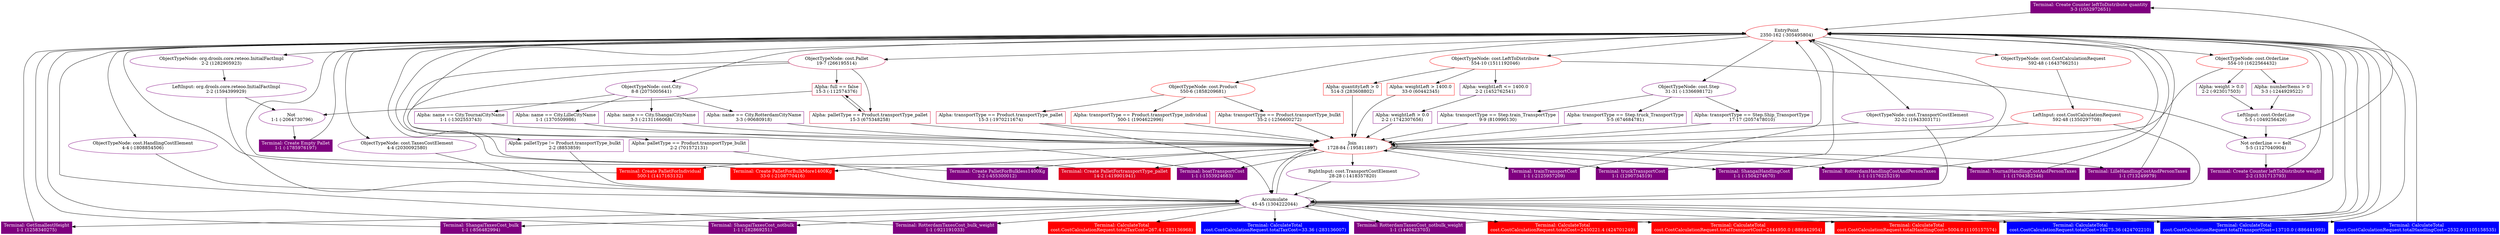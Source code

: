strict digraph G {
  1052972651 [ label="Terminal: Create Counter leftToDistribute quantity
3-3 (1052972651)" fillcolor="#7F007F" color="#7F007F" style="filled" fontcolor="white" shape="rectangle" ];
  1127040904 [ label="Not orderLine == $elt
5-5 (1127040904)" fillcolor="white" color="#7F007F" style="filled" fontcolor="black" shape="oval" ];
  1511192046 [ label="ObjectTypeNode: cost.LeftToDistribute
554-10 (1511192046)" fillcolor="white" color="#FA0004" style="filled" fontcolor="black" shape="oval" ];
  -305495804 [ label="EntryPoint
2350-162 (-305495804)" fillcolor="white" color="#EE0010" style="filled" fontcolor="black" shape="oval" ];
  -1049256426 [ label="LeftInput: cost.OrderLine
5-5 (-1049256426)" fillcolor="white" color="#7F007F" style="filled" fontcolor="black" shape="oval" ];
  -1244929522 [ label="Alpha: numberItems > 0
3-3 (-1244929522)" fillcolor="white" color="#7F007F" style="filled" fontcolor="black" shape="rectangle" ];
  1622564432 [ label="ObjectTypeNode: cost.OrderLine
554-10 (1622564432)" fillcolor="white" color="#FA0004" style="filled" fontcolor="black" shape="oval" ];
  1531713793 [ label="Terminal: Create Counter leftToDistribute weight
2-2 (1531713793)" fillcolor="#7F007F" color="#7F007F" style="filled" fontcolor="white" shape="rectangle" ];
  -923017503 [ label="Alpha: weight > 0.0
2-2 (-923017503)" fillcolor="white" color="#7F007F" style="filled" fontcolor="black" shape="rectangle" ];
  1417163132 [ label="Terminal: Create PalletForIndividual
500-1 (1417163132)" fillcolor="#FE0000" color="#FE0000" style="filled" fontcolor="white" shape="rectangle" ];
  -195811897 [ label="Join
1728-84 (-195811897)" fillcolor="white" color="#F3000B" style="filled" fontcolor="black" shape="oval" ];
  283608802 [ label="Alpha: quantityLeft > 0
514-3 (283608802)" fillcolor="white" color="#FD0001" style="filled" fontcolor="black" shape="rectangle" ];
  1904622996 [ label="Alpha: transportType == Product.transportType_individual
500-1 (1904622996)" fillcolor="white" color="#FE0000" style="filled" fontcolor="black" shape="rectangle" ];
  1858209681 [ label="ObjectTypeNode: cost.Product
550-6 (1858209681)" fillcolor="white" color="#FC0002" style="filled" fontcolor="black" shape="oval" ];
  1350297708 [ label="LeftInput: cost.CostCalculationRequest
592-48 (1350297708)" fillcolor="white" color="#EB0013" style="filled" fontcolor="black" shape="oval" ];
  -1643766251 [ label="ObjectTypeNode: cost.CostCalculationRequest
592-48 (-1643766251)" fillcolor="white" color="#EB0013" style="filled" fontcolor="black" shape="oval" ];
  -2108770416 [ label="Terminal: Create PalletForBulkMore1400Kg
33-0 (-2108770416)" fillcolor="#FF0000" color="#FF0000" style="filled" fontcolor="white" shape="rectangle" ];
  60442345 [ label="Alpha: weightLeft > 1400.0
33-0 (60442345)" fillcolor="white" color="#FF0000" style="filled" fontcolor="black" shape="rectangle" ];
  -1256600272 [ label="Alpha: transportType == Product.transportType_bulkt
35-2 (-1256600272)" fillcolor="white" color="#F1000D" style="filled" fontcolor="black" shape="rectangle" ];
  -455300012 [ label="Terminal: Create PalletForBulkless1400Kg
2-2 (-455300012)" fillcolor="#7F007F" color="#7F007F" style="filled" fontcolor="white" shape="rectangle" ];
  -1742307656 [ label="Alpha: weightLeft > 0.0
2-2 (-1742307656)" fillcolor="white" color="#7F007F" style="filled" fontcolor="black" shape="rectangle" ];
  1452762541 [ label="Alpha: weightLeft <= 1400.0
2-2 (1452762541)" fillcolor="white" color="#7F007F" style="filled" fontcolor="black" shape="rectangle" ];
  -1785976197 [ label="Terminal: Create Empty Pallet
1-1 (-1785976197)" fillcolor="#7F007F" color="#7F007F" style="filled" fontcolor="white" shape="rectangle" ];
  -2064730796 [ label="Not 
1-1 (-2064730796)" fillcolor="white" color="#7F007F" style="filled" fontcolor="black" shape="oval" ];
  -112574376 [ label="Alpha: full == false
15-3 (-112574376)" fillcolor="white" color="#D4002A" style="filled" fontcolor="black" shape="rectangle" ];
  675348258 [ label="Alpha: palletType == Product.transportType_pallet
15-3 (675348258)" fillcolor="white" color="#D4002A" style="filled" fontcolor="black" shape="rectangle" ];
  266195514 [ label="ObjectTypeNode: cost.Pallet
19-7 (266195514)" fillcolor="white" color="#BA0044" style="filled" fontcolor="black" shape="oval" ];
  1594399929 [ label="LeftInput: org.drools.core.reteoo.InitialFactImpl
2-2 (1594399929)" fillcolor="white" color="#7F007F" style="filled" fontcolor="black" shape="oval" ];
  1282905923 [ label="ObjectTypeNode: org.drools.core.reteoo.InitialFactImpl
2-2 (1282905923)" fillcolor="white" color="#7F007F" style="filled" fontcolor="black" shape="oval" ];
  -419901941 [ label="Terminal: Create PalletFortransportType_pallet
14-2 (-419901941)" fillcolor="#DF001F" color="#DF001F" style="filled" fontcolor="white" shape="rectangle" ];
  -1970211674 [ label="Alpha: transportType == Product.transportType_pallet
15-3 (-1970211674)" fillcolor="white" color="#D4002A" style="filled" fontcolor="black" shape="rectangle" ];
  1258340275 [ label="Terminal: GetSmallestHeight
1-1 (1258340275)" fillcolor="#7F007F" color="#7F007F" style="filled" fontcolor="white" shape="rectangle" ];
  1304222044 [ label="Accumulate
45-45 (1304222044)" fillcolor="white" color="#7F007F" style="filled" fontcolor="black" shape="oval" ];
  -1553924683 [ label="Terminal: boatTransportCost
1-1 (-1553924683)" fillcolor="#7F007F" color="#7F007F" style="filled" fontcolor="white" shape="rectangle" ];
  2057478010 [ label="Alpha: transportType == Step.Ship_TransportType
17-17 (2057478010)" fillcolor="white" color="#7F007F" style="filled" fontcolor="black" shape="rectangle" ];
  -1336698172 [ label="ObjectTypeNode: cost.Step
31-31 (-1336698172)" fillcolor="white" color="#7F007F" style="filled" fontcolor="black" shape="oval" ];
  -2125957209 [ label="Terminal: trainTransportCost
1-1 (-2125957209)" fillcolor="#7F007F" color="#7F007F" style="filled" fontcolor="white" shape="rectangle" ];
  810990130 [ label="Alpha: transportType == Step.train_TransportType
9-9 (810990130)" fillcolor="white" color="#7F007F" style="filled" fontcolor="black" shape="rectangle" ];
  1290734519 [ label="Terminal: truckTransportCost
1-1 (1290734519)" fillcolor="#7F007F" color="#7F007F" style="filled" fontcolor="white" shape="rectangle" ];
  674684781 [ label="Alpha: transportType == Step.truck_TransportType
5-5 (674684781)" fillcolor="white" color="#7F007F" style="filled" fontcolor="black" shape="rectangle" ];
  -856482994 [ label="Terminal: ShangaiTaxesCost_bulk
1-1 (-856482994)" fillcolor="#7F007F" color="#7F007F" style="filled" fontcolor="white" shape="rectangle" ];
  701572131 [ label="Alpha: palletType == Product.transportType_bulkt
2-2 (701572131)" fillcolor="white" color="#7F007F" style="filled" fontcolor="black" shape="rectangle" ];
  -2131166068 [ label="Alpha: name == City.ShangaiCityName
3-3 (-2131166068)" fillcolor="white" color="#7F007F" style="filled" fontcolor="black" shape="rectangle" ];
  2075005641 [ label="ObjectTypeNode: cost.City
8-8 (2075005641)" fillcolor="white" color="#7F007F" style="filled" fontcolor="black" shape="oval" ];
  -282869251 [ label="Terminal: ShangaiTaxesCost_notbulk
1-1 (-282869251)" fillcolor="#7F007F" color="#7F007F" style="filled" fontcolor="white" shape="rectangle" ];
  8853859 [ label="Alpha: palletType != Product.transportType_bulkt
2-2 (8853859)" fillcolor="white" color="#7F007F" style="filled" fontcolor="black" shape="rectangle" ];
  -921191033 [ label="Terminal: RotterdamTaxesCost_bulk_weight
1-1 (-921191033)" fillcolor="#7F007F" color="#7F007F" style="filled" fontcolor="white" shape="rectangle" ];
  -90680918 [ label="Alpha: name == City.RotterdamCityName
3-3 (-90680918)" fillcolor="white" color="#7F007F" style="filled" fontcolor="black" shape="rectangle" ];
  1440423703 [ label="Terminal: RotterdamTaxesCost_notbulk_weight
1-1 (1440423703)" fillcolor="#7F007F" color="#7F007F" style="filled" fontcolor="white" shape="rectangle" ];
  -1504274670 [ label="Terminal: ShangaiHandlingCost
1-1 (-1504274670)" fillcolor="#7F007F" color="#7F007F" style="filled" fontcolor="white" shape="rectangle" ];
  -1176225219 [ label="Terminal: RotterdamHandlingCostAndPersonTaxes
1-1 (-1176225219)" fillcolor="#7F007F" color="#7F007F" style="filled" fontcolor="white" shape="rectangle" ];
  1704382346 [ label="Terminal: TournaiHandlingCostAndPersonTaxes
1-1 (1704382346)" fillcolor="#7F007F" color="#7F007F" style="filled" fontcolor="white" shape="rectangle" ];
  -1302553743 [ label="Alpha: name == City.TournaiCityName
1-1 (-1302553743)" fillcolor="white" color="#7F007F" style="filled" fontcolor="black" shape="rectangle" ];
  713249979 [ label="Terminal: LilleHandlingCostAndPersonTaxes
1-1 (713249979)" fillcolor="#7F007F" color="#7F007F" style="filled" fontcolor="white" shape="rectangle" ];
  1370509986 [ label="Alpha: name == City.LilleCityName
1-1 (1370509986)" fillcolor="white" color="#7F007F" style="filled" fontcolor="black" shape="rectangle" ];
  424701249 [ label="Terminal: CalculateTotal
cost.CostCalculationRequest.totalCost=2450221.4 (424701249)" fillcolor="#FF0000" color="#FF0000" style="filled" fontcolor="white" shape="rectangle" ];
  -1808854506 [ label="ObjectTypeNode: cost.HandlingCostElement
4-4 (-1808854506)" fillcolor="white" color="#7F007F" style="filled" fontcolor="black" shape="oval" ];
  2030092580 [ label="ObjectTypeNode: cost.TaxesCostElement
4-4 (2030092580)" fillcolor="white" color="#7F007F" style="filled" fontcolor="black" shape="oval" ];
  1943303171 [ label="ObjectTypeNode: cost.TransportCostElement
32-32 (1943303171)" fillcolor="white" color="#7F007F" style="filled" fontcolor="black" shape="oval" ];
  -1418357820 [ label="RightInput: cost.TransportCostElement
28-28 (-1418357820)" fillcolor="white" color="#7F007F" style="filled" fontcolor="black" shape="oval" ];
  -886442954 [ label="Terminal: CalculateTotal
cost.CostCalculationRequest.totalTransportCost=2444950.0 (-886442954)" fillcolor="#FF0000" color="#FF0000" style="filled" fontcolor="white" shape="rectangle" ];
  1105157574 [ label="Terminal: CalculateTotal
cost.CostCalculationRequest.totalHandlingCost=5004.0 (1105157574)" fillcolor="#FF0000" color="#FF0000" style="filled" fontcolor="white" shape="rectangle" ];
  -283136968 [ label="Terminal: CalculateTotal
cost.CostCalculationRequest.totalTaxCost=267.4 (-283136968)" fillcolor="#FF0000" color="#FF0000" style="filled" fontcolor="white" shape="rectangle" ];
  424702210 [ label="Terminal: CalculateTotal
cost.CostCalculationRequest.totalCost=16275.36 (424702210)" fillcolor="#0000FF" color="#0000FF" style="filled" fontcolor="white" shape="rectangle" ];
  -886441993 [ label="Terminal: CalculateTotal
cost.CostCalculationRequest.totalTransportCost=13710.0 (-886441993)" fillcolor="#0000FF" color="#0000FF" style="filled" fontcolor="white" shape="rectangle" ];
  1105158535 [ label="Terminal: CalculateTotal
cost.CostCalculationRequest.totalHandlingCost=2532.0 (1105158535)" fillcolor="#0000FF" color="#0000FF" style="filled" fontcolor="white" shape="rectangle" ];
  -283136007 [ label="Terminal: CalculateTotal
cost.CostCalculationRequest.totalTaxCost=33.36 (-283136007)" fillcolor="#0000FF" color="#0000FF" style="filled" fontcolor="white" shape="rectangle" ];
  -305495804 -> 1511192046;
  1511192046 -> 1127040904;
  -305495804 -> 1622564432;
  1622564432 -> -1244929522;
  -1244929522 -> -1049256426;
  -1049256426 -> 1127040904;
  1127040904 -> 1052972651;
  1052972651 -> -305495804;
  1622564432 -> -923017503;
  -923017503 -> -1049256426;
  1127040904 -> 1531713793;
  1531713793 -> -305495804;
  1511192046 -> 283608802;
  283608802 -> -195811897;
  1622564432 -> -195811897;
  -305495804 -> 1858209681;
  1858209681 -> 1904622996;
  1904622996 -> -195811897;
  -305495804 -> -1643766251;
  -1643766251 -> 1350297708;
  1350297708 -> -195811897;
  -195811897 -> -195811897;
  -195811897 -> 1417163132;
  1417163132 -> -305495804;
  1511192046 -> 60442345;
  60442345 -> -195811897;
  1858209681 -> -1256600272;
  -1256600272 -> -195811897;
  -195811897 -> -2108770416;
  -2108770416 -> -305495804;
  1511192046 -> 1452762541;
  1452762541 -> -1742307656;
  -1742307656 -> -195811897;
  -195811897 -> -455300012;
  -455300012 -> -305495804;
  -305495804 -> 266195514;
  266195514 -> 675348258;
  675348258 -> -112574376;
  -112574376 -> -2064730796;
  -305495804 -> 1282905923;
  1282905923 -> 1594399929;
  1594399929 -> -2064730796;
  -2064730796 -> -1785976197;
  -1785976197 -> -305495804;
  1858209681 -> -1970211674;
  -1970211674 -> -195811897;
  266195514 -> -112574376;
  -112574376 -> 675348258;
  675348258 -> -195811897;
  -195811897 -> -419901941;
  -419901941 -> -305495804;
  -1970211674 -> 1304222044;
  1594399929 -> 1304222044;
  1304222044 -> 1258340275;
  1258340275 -> -305495804;
  -305495804 -> -1336698172;
  -1336698172 -> 2057478010;
  2057478010 -> -195811897;
  -195811897 -> -1553924683;
  -1553924683 -> -305495804;
  -1336698172 -> 810990130;
  810990130 -> -195811897;
  -195811897 -> -2125957209;
  -2125957209 -> -305495804;
  -1336698172 -> 674684781;
  674684781 -> -195811897;
  -195811897 -> 1290734519;
  1290734519 -> -305495804;
  266195514 -> 701572131;
  701572131 -> 1304222044;
  -305495804 -> 2075005641;
  2075005641 -> -2131166068;
  -2131166068 -> -195811897;
  -195811897 -> 1304222044;
  1304222044 -> -856482994;
  -856482994 -> -305495804;
  266195514 -> 8853859;
  8853859 -> 1304222044;
  1304222044 -> -282869251;
  -282869251 -> -305495804;
  2075005641 -> -90680918;
  -90680918 -> -195811897;
  1304222044 -> -921191033;
  -921191033 -> -305495804;
  1304222044 -> 1440423703;
  1440423703 -> -305495804;
  -195811897 -> -1504274670;
  -1504274670 -> -305495804;
  -195811897 -> -1176225219;
  -1176225219 -> -305495804;
  2075005641 -> -1302553743;
  -1302553743 -> -195811897;
  -195811897 -> 1704382346;
  1704382346 -> -305495804;
  2075005641 -> 1370509986;
  1370509986 -> -195811897;
  -195811897 -> 713249979;
  713249979 -> -305495804;
  -305495804 -> -1808854506;
  -1808854506 -> 1304222044;
  -305495804 -> 2030092580;
  2030092580 -> 1304222044;
  -305495804 -> 1943303171;
  1943303171 -> 1304222044;
  1943303171 -> -195811897;
  -195811897 -> -1418357820;
  -1418357820 -> 1304222044;
  1350297708 -> 1304222044;
  1304222044 -> -195811897;
  1304222044 -> 1304222044;
  1304222044 -> 424701249;
  424701249 -> -305495804;
  1304222044 -> -886442954;
  -886442954 -> -305495804;
  1304222044 -> 1105157574;
  1105157574 -> -305495804;
  1304222044 -> -283136968;
  1304222044 -> 424702210;
  424702210 -> -305495804;
  1304222044 -> -886441993;
  -886441993 -> -305495804;
  1304222044 -> 1105158535;
  1105158535 -> -305495804;
  1304222044 -> -283136007;
}
